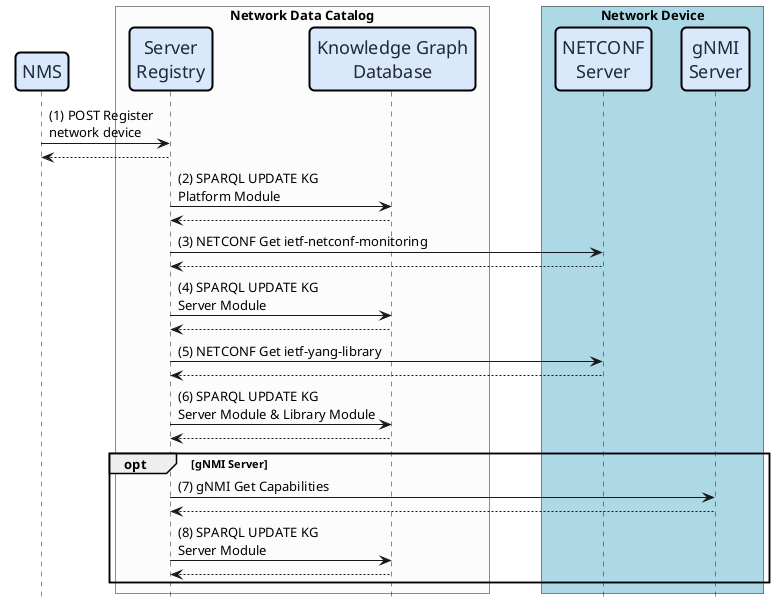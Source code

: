 @startuml server-registry-interactions
hide footbox

' You can style participants globally if you want
skinparam participant {
  BackgroundColor #DAE8FC
  BorderColor #000000
  FontColor #1e293b
  FontSize 18
  FontStyle light
  RoundCorner 10
}

skinparam sequenceActorFontSize 18

skinparam ParticipantBorderThickness 2
skinparam ParticipantPadding 10

skinparam BoxFontSize 30
skinparam BoxPadding 25

skinparam backgroundColor #FFFFFF

' If you want to use a custom actor sprite, you must define it as a sprite (see previous answer).
participant "NMS" as NMS

box "Network Data Catalog" #FCFCFC
  participant "Server\nRegistry" as ServerRegistry
  participant "Knowledge Graph\nDatabase" as KGDB
end box

box "Network Device" #LightBlue
  participant "NETCONF\nServer" as NETCONF
  participant "gNMI\nServer" as gNMI
end box

NMS -> ServerRegistry : (1) POST Register\nnetwork device
ServerRegistry --> NMS

ServerRegistry -> KGDB : (2) SPARQL UPDATE KG\nPlatform Module
KGDB --> ServerRegistry

ServerRegistry -> NETCONF : (3) NETCONF Get ietf-netconf-monitoring
NETCONF --> ServerRegistry

ServerRegistry -> KGDB : (4) SPARQL UPDATE KG\nServer Module
KGDB --> ServerRegistry

ServerRegistry -> NETCONF : (5) NETCONF Get ietf-yang-library
NETCONF --> ServerRegistry

ServerRegistry -> KGDB : (6) SPARQL UPDATE KG\nServer Module & Library Module
KGDB --> ServerRegistry

opt gNMI Server
ServerRegistry -> gNMI : (7) gNMI Get Capabilities
gNMI --> ServerRegistry

ServerRegistry -> KGDB : (8) SPARQL UPDATE KG\nServer Module
KGDB --> ServerRegistry
end
@enduml

